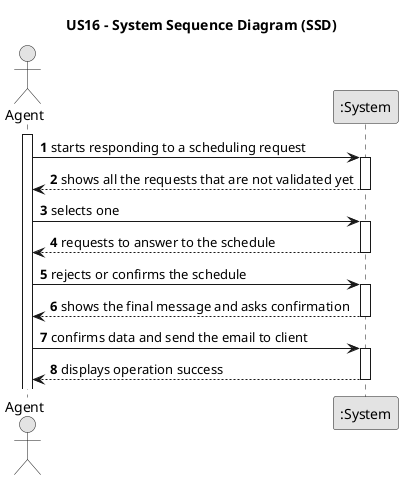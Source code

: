 @startuml
skinparam monochrome true
skinparam packageStyle rectangle
skinparam shadowing false

title US16 - System Sequence Diagram (SSD)

autonumber

actor "Agent" as agent
participant ":System" as System

activate agent

    agent -> System : starts responding to a scheduling request
    activate System

        System --> agent : shows all the requests that are not validated yet
    deactivate System

    agent -> System : selects one
    activate System

        System --> agent : requests to answer to the schedule
    deactivate System

    agent -> System : rejects or confirms the schedule
    activate System

        System --> agent : shows the final message and asks confirmation
    deactivate System

    agent -> System : confirms data and send the email to client
    activate System

        System --> agent : displays operation success
    deactivate System

@enduml